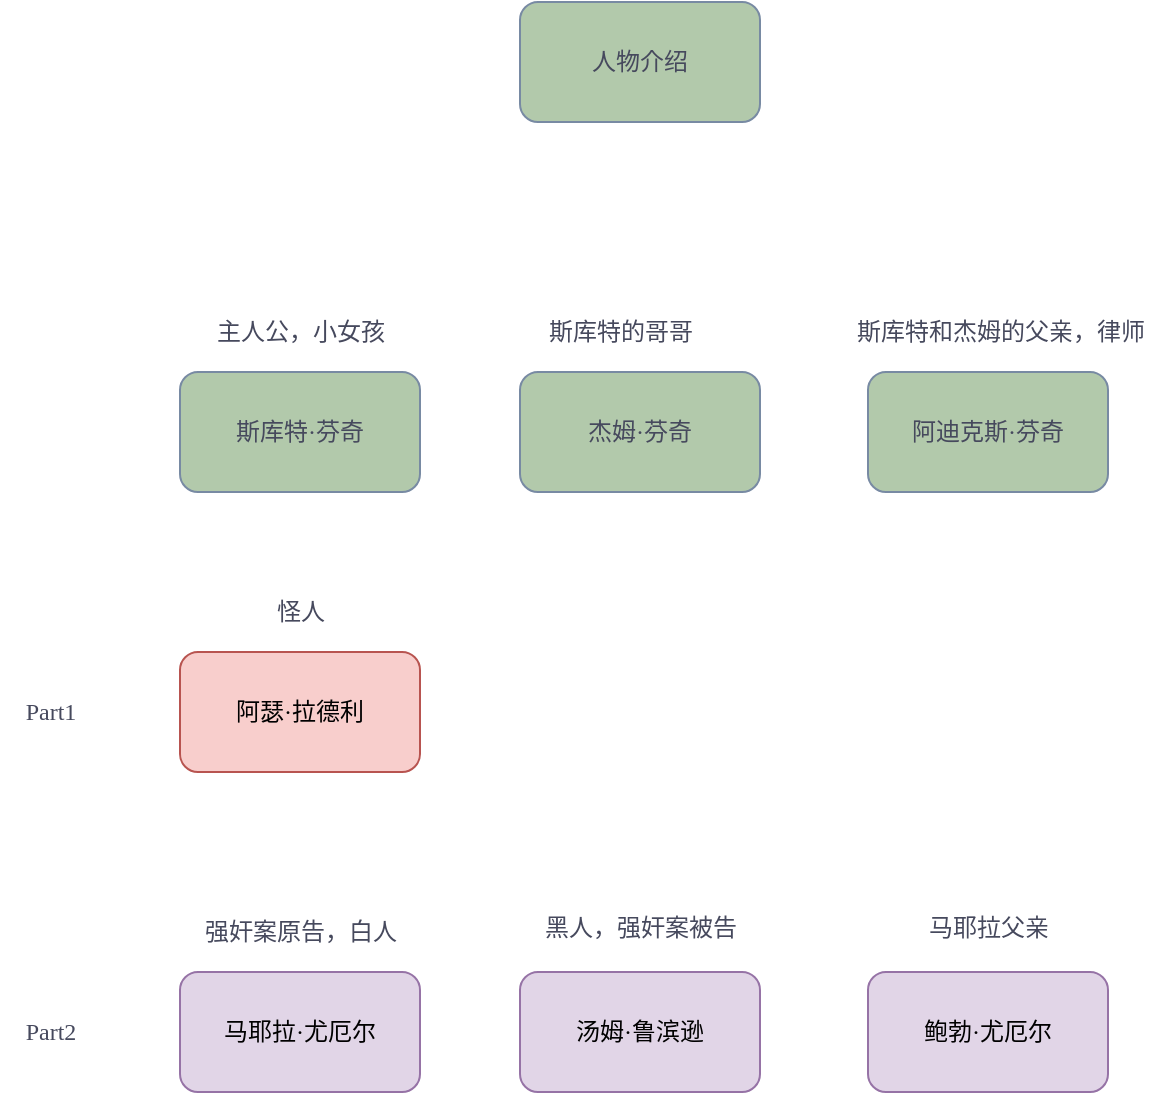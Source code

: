 <mxfile version="20.8.5" type="github">
  <diagram id="9OjSqcRy2-oI7cbM97lL" name="第 1 页">
    <mxGraphModel dx="1206" dy="714" grid="1" gridSize="10" guides="1" tooltips="1" connect="1" arrows="1" fold="1" page="1" pageScale="1" pageWidth="827" pageHeight="1169" math="0" shadow="0">
      <root>
        <mxCell id="0" />
        <mxCell id="1" parent="0" />
        <mxCell id="YfUdEmCJQRdxEmTbm3wy-1" value="人物介绍" style="rounded=1;whiteSpace=wrap;html=1;strokeColor=#788AA3;fontColor=#46495D;fillColor=#B2C9AB;fontFamily=Comic Sans MS;" vertex="1" parent="1">
          <mxGeometry x="310" y="100" width="120" height="60" as="geometry" />
        </mxCell>
        <mxCell id="YfUdEmCJQRdxEmTbm3wy-2" value="斯库特·芬奇" style="rounded=1;whiteSpace=wrap;html=1;strokeColor=#788AA3;fontColor=#46495D;fillColor=#B2C9AB;fontFamily=Comic Sans MS;" vertex="1" parent="1">
          <mxGeometry x="140" y="285" width="120" height="60" as="geometry" />
        </mxCell>
        <mxCell id="YfUdEmCJQRdxEmTbm3wy-3" value="杰姆·芬奇" style="rounded=1;whiteSpace=wrap;html=1;strokeColor=#788AA3;fontColor=#46495D;fillColor=#B2C9AB;fontFamily=Comic Sans MS;" vertex="1" parent="1">
          <mxGeometry x="310" y="285" width="120" height="60" as="geometry" />
        </mxCell>
        <mxCell id="YfUdEmCJQRdxEmTbm3wy-4" value="汤姆·鲁滨逊" style="rounded=1;whiteSpace=wrap;html=1;strokeColor=#9673a6;fillColor=#e1d5e7;fontFamily=Comic Sans MS;" vertex="1" parent="1">
          <mxGeometry x="310" y="585" width="120" height="60" as="geometry" />
        </mxCell>
        <mxCell id="YfUdEmCJQRdxEmTbm3wy-5" value="阿瑟·拉德利" style="rounded=1;whiteSpace=wrap;html=1;strokeColor=#b85450;fillColor=#f8cecc;fontFamily=Comic Sans MS;" vertex="1" parent="1">
          <mxGeometry x="140" y="425" width="120" height="60" as="geometry" />
        </mxCell>
        <mxCell id="YfUdEmCJQRdxEmTbm3wy-6" value="阿迪克斯·芬奇" style="rounded=1;whiteSpace=wrap;html=1;strokeColor=#788AA3;fontColor=#46495D;fillColor=#B2C9AB;fontFamily=Comic Sans MS;" vertex="1" parent="1">
          <mxGeometry x="484" y="285" width="120" height="60" as="geometry" />
        </mxCell>
        <mxCell id="YfUdEmCJQRdxEmTbm3wy-7" value="马耶拉·尤厄尔" style="rounded=1;whiteSpace=wrap;html=1;strokeColor=#9673a6;fillColor=#e1d5e7;fontFamily=Comic Sans MS;" vertex="1" parent="1">
          <mxGeometry x="140" y="585" width="120" height="60" as="geometry" />
        </mxCell>
        <mxCell id="YfUdEmCJQRdxEmTbm3wy-8" value="鲍勃·尤厄尔" style="rounded=1;whiteSpace=wrap;html=1;strokeColor=#9673a6;fillColor=#e1d5e7;fontFamily=Comic Sans MS;" vertex="1" parent="1">
          <mxGeometry x="484" y="585" width="120" height="60" as="geometry" />
        </mxCell>
        <mxCell id="YfUdEmCJQRdxEmTbm3wy-9" value="怪人" style="text;html=1;align=center;verticalAlign=middle;resizable=0;points=[];autosize=1;strokeColor=none;fillColor=none;fontColor=#46495D;fontFamily=Comic Sans MS;" vertex="1" parent="1">
          <mxGeometry x="175" y="390" width="50" height="30" as="geometry" />
        </mxCell>
        <mxCell id="YfUdEmCJQRdxEmTbm3wy-10" value="黑人，强奸案被告" style="text;html=1;align=center;verticalAlign=middle;resizable=0;points=[];autosize=1;strokeColor=none;fillColor=none;fontColor=#46495D;fontFamily=Comic Sans MS;" vertex="1" parent="1">
          <mxGeometry x="310" y="548" width="120" height="30" as="geometry" />
        </mxCell>
        <mxCell id="YfUdEmCJQRdxEmTbm3wy-11" value="斯库特的哥哥" style="text;html=1;align=center;verticalAlign=middle;resizable=0;points=[];autosize=1;strokeColor=none;fillColor=none;fontColor=#46495D;fontFamily=Comic Sans MS;" vertex="1" parent="1">
          <mxGeometry x="310" y="250" width="100" height="30" as="geometry" />
        </mxCell>
        <mxCell id="YfUdEmCJQRdxEmTbm3wy-12" value="主人公，小女孩" style="text;html=1;align=center;verticalAlign=middle;resizable=0;points=[];autosize=1;strokeColor=none;fillColor=none;fontColor=#46495D;fontFamily=Comic Sans MS;" vertex="1" parent="1">
          <mxGeometry x="145" y="250" width="110" height="30" as="geometry" />
        </mxCell>
        <mxCell id="YfUdEmCJQRdxEmTbm3wy-15" value="斯库特和杰姆的父亲，律师" style="text;html=1;align=center;verticalAlign=middle;resizable=0;points=[];autosize=1;strokeColor=none;fillColor=none;fontColor=#46495D;fontFamily=Comic Sans MS;" vertex="1" parent="1">
          <mxGeometry x="465" y="250" width="170" height="30" as="geometry" />
        </mxCell>
        <mxCell id="YfUdEmCJQRdxEmTbm3wy-16" value="强奸案原告，白人" style="text;html=1;align=center;verticalAlign=middle;resizable=0;points=[];autosize=1;strokeColor=none;fillColor=none;fontColor=#46495D;fontFamily=Comic Sans MS;" vertex="1" parent="1">
          <mxGeometry x="140" y="550" width="120" height="30" as="geometry" />
        </mxCell>
        <mxCell id="YfUdEmCJQRdxEmTbm3wy-17" value="马耶拉父亲" style="text;html=1;align=center;verticalAlign=middle;resizable=0;points=[];autosize=1;strokeColor=none;fillColor=none;fontColor=#46495D;fontFamily=Comic Sans MS;" vertex="1" parent="1">
          <mxGeometry x="504" y="548" width="80" height="30" as="geometry" />
        </mxCell>
        <mxCell id="YfUdEmCJQRdxEmTbm3wy-18" value="Part1" style="text;html=1;align=center;verticalAlign=middle;resizable=0;points=[];autosize=1;strokeColor=none;fillColor=none;fontColor=#46495D;fontFamily=Comic Sans MS;" vertex="1" parent="1">
          <mxGeometry x="50" y="440" width="50" height="30" as="geometry" />
        </mxCell>
        <mxCell id="YfUdEmCJQRdxEmTbm3wy-21" value="Part2" style="text;html=1;align=center;verticalAlign=middle;resizable=0;points=[];autosize=1;strokeColor=none;fillColor=none;fontColor=#46495D;fontFamily=Comic Sans MS;" vertex="1" parent="1">
          <mxGeometry x="50" y="600" width="50" height="30" as="geometry" />
        </mxCell>
      </root>
    </mxGraphModel>
  </diagram>
</mxfile>
